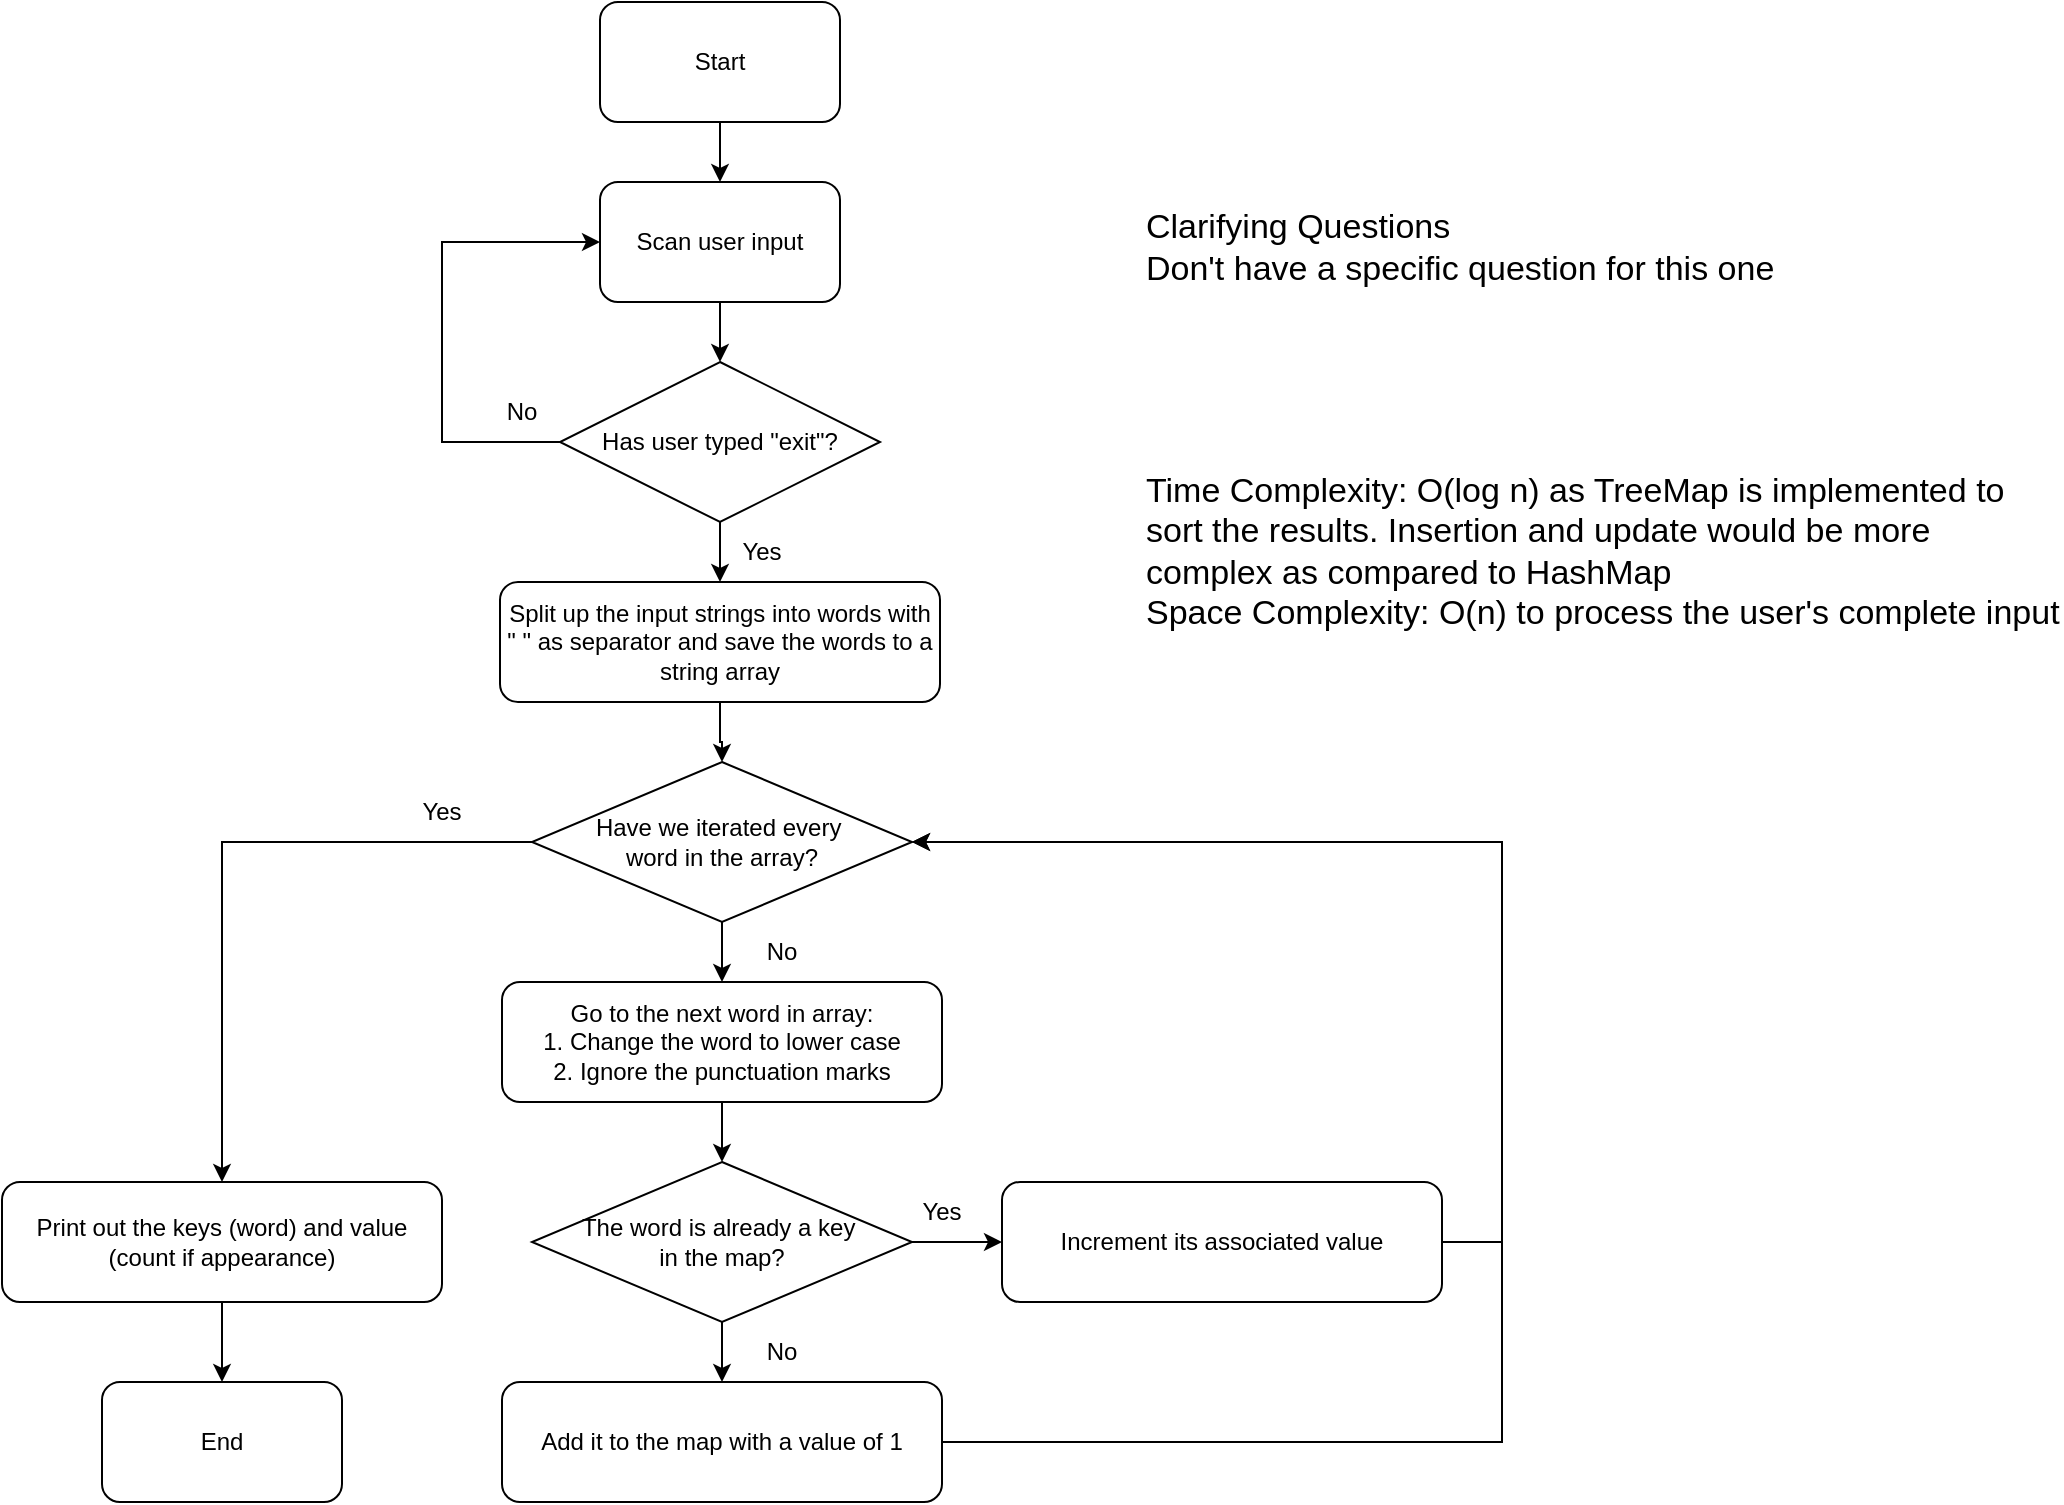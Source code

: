 <mxfile version="24.4.4" type="github">
  <diagram name="Page-1" id="4jjKygfNc19oo7J8joDH">
    <mxGraphModel dx="2412" dy="845" grid="1" gridSize="10" guides="1" tooltips="1" connect="1" arrows="1" fold="1" page="1" pageScale="1" pageWidth="850" pageHeight="1100" math="0" shadow="0">
      <root>
        <mxCell id="0" />
        <mxCell id="1" parent="0" />
        <mxCell id="ASE-62kSg69__nPNwbdC-13" value="" style="edgeStyle=orthogonalEdgeStyle;rounded=0;orthogonalLoop=1;jettySize=auto;html=1;" parent="1" source="ASE-62kSg69__nPNwbdC-1" target="ASE-62kSg69__nPNwbdC-5" edge="1">
          <mxGeometry relative="1" as="geometry" />
        </mxCell>
        <mxCell id="ASE-62kSg69__nPNwbdC-1" value="Start" style="rounded=1;whiteSpace=wrap;html=1;" parent="1" vertex="1">
          <mxGeometry x="159" y="70" width="120" height="60" as="geometry" />
        </mxCell>
        <mxCell id="ASE-62kSg69__nPNwbdC-15" value="" style="edgeStyle=orthogonalEdgeStyle;rounded=0;orthogonalLoop=1;jettySize=auto;html=1;" parent="1" source="ASE-62kSg69__nPNwbdC-3" target="ASE-62kSg69__nPNwbdC-4" edge="1">
          <mxGeometry relative="1" as="geometry" />
        </mxCell>
        <mxCell id="ASE-62kSg69__nPNwbdC-3" value="Has user typed &quot;exit&quot;?" style="rhombus;whiteSpace=wrap;html=1;" parent="1" vertex="1">
          <mxGeometry x="139" y="250" width="160" height="80" as="geometry" />
        </mxCell>
        <mxCell id="ASE-62kSg69__nPNwbdC-17" value="" style="edgeStyle=orthogonalEdgeStyle;rounded=0;orthogonalLoop=1;jettySize=auto;html=1;" parent="1" source="ASE-62kSg69__nPNwbdC-4" target="ASE-62kSg69__nPNwbdC-7" edge="1">
          <mxGeometry relative="1" as="geometry" />
        </mxCell>
        <mxCell id="ASE-62kSg69__nPNwbdC-4" value="Split up the input strings into words with &quot; &quot; as separator and save the words to a string array" style="rounded=1;whiteSpace=wrap;html=1;" parent="1" vertex="1">
          <mxGeometry x="109" y="360" width="220" height="60" as="geometry" />
        </mxCell>
        <mxCell id="ASE-62kSg69__nPNwbdC-14" value="" style="edgeStyle=orthogonalEdgeStyle;rounded=0;orthogonalLoop=1;jettySize=auto;html=1;" parent="1" source="ASE-62kSg69__nPNwbdC-5" target="ASE-62kSg69__nPNwbdC-3" edge="1">
          <mxGeometry relative="1" as="geometry" />
        </mxCell>
        <mxCell id="ASE-62kSg69__nPNwbdC-5" value="Scan user input" style="rounded=1;whiteSpace=wrap;html=1;" parent="1" vertex="1">
          <mxGeometry x="159" y="160" width="120" height="60" as="geometry" />
        </mxCell>
        <mxCell id="ASE-62kSg69__nPNwbdC-18" value="" style="edgeStyle=orthogonalEdgeStyle;rounded=0;orthogonalLoop=1;jettySize=auto;html=1;" parent="1" source="ASE-62kSg69__nPNwbdC-7" target="ASE-62kSg69__nPNwbdC-9" edge="1">
          <mxGeometry relative="1" as="geometry" />
        </mxCell>
        <mxCell id="ASE-62kSg69__nPNwbdC-33" value="" style="edgeStyle=orthogonalEdgeStyle;rounded=0;orthogonalLoop=1;jettySize=auto;html=1;" parent="1" source="ASE-62kSg69__nPNwbdC-7" target="ASE-62kSg69__nPNwbdC-32" edge="1">
          <mxGeometry relative="1" as="geometry" />
        </mxCell>
        <mxCell id="ASE-62kSg69__nPNwbdC-7" value="Have we iterated&amp;nbsp;&lt;span style=&quot;background-color: initial;&quot;&gt;every&amp;nbsp;&lt;/span&gt;&lt;div&gt;&lt;span style=&quot;background-color: initial;&quot;&gt;word in the array?&lt;/span&gt;&lt;/div&gt;" style="rhombus;whiteSpace=wrap;html=1;" parent="1" vertex="1">
          <mxGeometry x="125" y="450" width="190" height="80" as="geometry" />
        </mxCell>
        <mxCell id="ASE-62kSg69__nPNwbdC-20" value="" style="edgeStyle=orthogonalEdgeStyle;rounded=0;orthogonalLoop=1;jettySize=auto;html=1;" parent="1" source="ASE-62kSg69__nPNwbdC-9" target="ASE-62kSg69__nPNwbdC-10" edge="1">
          <mxGeometry relative="1" as="geometry" />
        </mxCell>
        <mxCell id="ASE-62kSg69__nPNwbdC-9" value="&lt;div&gt;Go to the next word in array:&lt;/div&gt;1. Change the word to lower case&lt;div&gt;2. Ignore the punctuation marks&lt;/div&gt;" style="rounded=1;whiteSpace=wrap;html=1;" parent="1" vertex="1">
          <mxGeometry x="110" y="560" width="220" height="60" as="geometry" />
        </mxCell>
        <mxCell id="ASE-62kSg69__nPNwbdC-21" value="" style="edgeStyle=orthogonalEdgeStyle;rounded=0;orthogonalLoop=1;jettySize=auto;html=1;" parent="1" source="ASE-62kSg69__nPNwbdC-10" target="ASE-62kSg69__nPNwbdC-11" edge="1">
          <mxGeometry relative="1" as="geometry" />
        </mxCell>
        <mxCell id="ASE-62kSg69__nPNwbdC-25" value="" style="edgeStyle=orthogonalEdgeStyle;rounded=0;orthogonalLoop=1;jettySize=auto;html=1;" parent="1" source="ASE-62kSg69__nPNwbdC-10" target="ASE-62kSg69__nPNwbdC-12" edge="1">
          <mxGeometry relative="1" as="geometry" />
        </mxCell>
        <mxCell id="ASE-62kSg69__nPNwbdC-10" value="The word is already a key&amp;nbsp;&lt;div&gt;in the map?&lt;/div&gt;" style="rhombus;whiteSpace=wrap;html=1;" parent="1" vertex="1">
          <mxGeometry x="125" y="650" width="190" height="80" as="geometry" />
        </mxCell>
        <mxCell id="ASE-62kSg69__nPNwbdC-11" value="Add it to the map with a value of 1" style="rounded=1;whiteSpace=wrap;html=1;" parent="1" vertex="1">
          <mxGeometry x="110" y="760" width="220" height="60" as="geometry" />
        </mxCell>
        <mxCell id="ASE-62kSg69__nPNwbdC-12" value="Increment its associated value" style="rounded=1;whiteSpace=wrap;html=1;" parent="1" vertex="1">
          <mxGeometry x="360" y="660" width="220" height="60" as="geometry" />
        </mxCell>
        <mxCell id="ASE-62kSg69__nPNwbdC-16" value="Yes" style="text;html=1;align=center;verticalAlign=middle;whiteSpace=wrap;rounded=0;" parent="1" vertex="1">
          <mxGeometry x="210" y="330" width="60" height="30" as="geometry" />
        </mxCell>
        <mxCell id="ASE-62kSg69__nPNwbdC-19" value="No" style="text;html=1;align=center;verticalAlign=middle;whiteSpace=wrap;rounded=0;" parent="1" vertex="1">
          <mxGeometry x="220" y="530" width="60" height="30" as="geometry" />
        </mxCell>
        <mxCell id="ASE-62kSg69__nPNwbdC-24" value="No" style="text;html=1;align=center;verticalAlign=middle;whiteSpace=wrap;rounded=0;" parent="1" vertex="1">
          <mxGeometry x="220" y="730" width="60" height="30" as="geometry" />
        </mxCell>
        <mxCell id="ASE-62kSg69__nPNwbdC-26" value="Yes" style="text;html=1;align=center;verticalAlign=middle;whiteSpace=wrap;rounded=0;" parent="1" vertex="1">
          <mxGeometry x="300" y="660" width="60" height="30" as="geometry" />
        </mxCell>
        <mxCell id="ASE-62kSg69__nPNwbdC-30" value="No" style="text;html=1;align=center;verticalAlign=middle;whiteSpace=wrap;rounded=0;" parent="1" vertex="1">
          <mxGeometry x="90" y="260" width="60" height="30" as="geometry" />
        </mxCell>
        <mxCell id="ASE-62kSg69__nPNwbdC-37" value="" style="edgeStyle=orthogonalEdgeStyle;rounded=0;orthogonalLoop=1;jettySize=auto;html=1;" parent="1" source="ASE-62kSg69__nPNwbdC-32" target="ASE-62kSg69__nPNwbdC-34" edge="1">
          <mxGeometry relative="1" as="geometry" />
        </mxCell>
        <mxCell id="ASE-62kSg69__nPNwbdC-32" value="Print out the keys (word) and value (count if appearance)" style="rounded=1;whiteSpace=wrap;html=1;" parent="1" vertex="1">
          <mxGeometry x="-140" y="660" width="220" height="60" as="geometry" />
        </mxCell>
        <mxCell id="ASE-62kSg69__nPNwbdC-34" value="End" style="rounded=1;whiteSpace=wrap;html=1;" parent="1" vertex="1">
          <mxGeometry x="-90" y="760" width="120" height="60" as="geometry" />
        </mxCell>
        <mxCell id="ASE-62kSg69__nPNwbdC-35" value="" style="endArrow=classic;html=1;rounded=0;exitX=1;exitY=0.5;exitDx=0;exitDy=0;entryX=1;entryY=0.5;entryDx=0;entryDy=0;" parent="1" source="ASE-62kSg69__nPNwbdC-12" target="ASE-62kSg69__nPNwbdC-7" edge="1">
          <mxGeometry width="50" height="50" relative="1" as="geometry">
            <mxPoint x="150" y="550" as="sourcePoint" />
            <mxPoint x="200" y="500" as="targetPoint" />
            <Array as="points">
              <mxPoint x="610" y="690" />
              <mxPoint x="610" y="490" />
              <mxPoint x="470" y="490" />
            </Array>
          </mxGeometry>
        </mxCell>
        <mxCell id="ASE-62kSg69__nPNwbdC-36" value="" style="endArrow=classic;html=1;rounded=0;exitX=1;exitY=0.5;exitDx=0;exitDy=0;entryX=1;entryY=0.5;entryDx=0;entryDy=0;" parent="1" source="ASE-62kSg69__nPNwbdC-11" target="ASE-62kSg69__nPNwbdC-7" edge="1">
          <mxGeometry width="50" height="50" relative="1" as="geometry">
            <mxPoint x="150" y="550" as="sourcePoint" />
            <mxPoint x="200" y="500" as="targetPoint" />
            <Array as="points">
              <mxPoint x="610" y="790" />
              <mxPoint x="610" y="490" />
            </Array>
          </mxGeometry>
        </mxCell>
        <mxCell id="ASE-62kSg69__nPNwbdC-38" value="Yes" style="text;html=1;align=center;verticalAlign=middle;whiteSpace=wrap;rounded=0;" parent="1" vertex="1">
          <mxGeometry x="50" y="460" width="60" height="30" as="geometry" />
        </mxCell>
        <mxCell id="ASE-62kSg69__nPNwbdC-41" value="&lt;span style=&quot;font-size: 17px;&quot;&gt;Time Complexity: O(log n) as TreeMap is implemented to sort the results. Insertion and update would be more complex as compared to HashMap&lt;/span&gt;&lt;div&gt;&lt;span style=&quot;font-size: 17px;&quot;&gt;Space Complexity:&amp;nbsp;&lt;/span&gt;&lt;span style=&quot;font-size: 17px; background-color: initial;&quot;&gt;O(n) to process the user&#39;s complete input&lt;/span&gt;&lt;/div&gt;" style="text;html=1;align=left;verticalAlign=middle;whiteSpace=wrap;rounded=0;" parent="1" vertex="1">
          <mxGeometry x="430" y="290" width="460" height="110" as="geometry" />
        </mxCell>
        <mxCell id="ASE-62kSg69__nPNwbdC-42" value="&lt;font style=&quot;font-size: 17px;&quot;&gt;Clarifying Questions&lt;/font&gt;&lt;div style=&quot;&quot;&gt;&lt;span style=&quot;background-color: initial; font-size: 17px;&quot;&gt;Don&#39;t have a specific question for this one&lt;/span&gt;&lt;span style=&quot;background-color: initial; color: rgba(0, 0, 0, 0); font-family: monospace; font-size: 0px; text-wrap: nowrap;&quot;&gt;22Does3CmxGraphModel%3E%3Croot%3E%3CmxCell%20id%3D%220%22%2F%3E%3CmxCell%20id%3D%221%22%20parent%3D%220%22%2F%3E%3CmxCell%20id%3D%222%22%20value%3D%22%26lt%3Bspan%20style%3D%26quot%3Bfont-size%3A%2017px%3B%26quot%3B%26gt%3BTime%20Complexity%3A%20O(n)%20as%20we%20traverse%20through%20the%20list%26lt%3B%2Fspan%26gt%3B%26lt%3Bdiv%26gt%3B%26lt%3Bspan%20style%3D%26quot%3Bfont-size%3A%2017px%3B%26quot%3B%26gt%3BSpace%20Complexity%3A%26amp%3Bnbsp%3B%20O(1)%20as%20I%20just%20need%20three%20pointers%20(prev%2Fcurrent%2Fnext)%26lt%3Bbr%26gt%3B%26lt%3B%2Fspan%26gt%3B%26lt%3B%2Fdiv%26gt%3B%22%20style%3D%22text%3Bhtml%3D1%3Balign%3Dleft%3BverticalAlign%3Dmiddle%3BwhiteSpace%3Dwrap%3Brounded%3D0%3B%22%20vertex%3D%221%22%20parent%3D%221%22%3E%3CmxGeometry%20x%3D%2252%22%20y%3D%22680%22%20width%3D%22460%22%20height%3D%2285%22%20as%3D%22geometry%22%2F%3E%3C%2FmxCell%3E%3C%2Froot%3E%3C%2FmxGraphModel%3E&lt;/span&gt;&lt;br&gt;&lt;/div&gt;" style="text;html=1;align=left;verticalAlign=middle;whiteSpace=wrap;rounded=0;" parent="1" vertex="1">
          <mxGeometry x="430" y="150" width="460" height="85" as="geometry" />
        </mxCell>
        <mxCell id="ASE-62kSg69__nPNwbdC-43" value="" style="endArrow=classic;html=1;rounded=0;exitX=0;exitY=0.5;exitDx=0;exitDy=0;entryX=0;entryY=0.5;entryDx=0;entryDy=0;" parent="1" source="ASE-62kSg69__nPNwbdC-3" target="ASE-62kSg69__nPNwbdC-5" edge="1">
          <mxGeometry width="50" height="50" relative="1" as="geometry">
            <mxPoint x="700" y="450" as="sourcePoint" />
            <mxPoint x="750" y="400" as="targetPoint" />
            <Array as="points">
              <mxPoint x="80" y="290" />
              <mxPoint x="80" y="190" />
            </Array>
          </mxGeometry>
        </mxCell>
      </root>
    </mxGraphModel>
  </diagram>
</mxfile>
